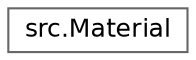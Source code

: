 digraph "Graphical Class Hierarchy"
{
 // LATEX_PDF_SIZE
  bgcolor="transparent";
  edge [fontname=Helvetica,fontsize=12,labelfontname=Helvetica,labelfontsize=10];
  node [fontname=Helvetica,fontsize=12,shape=box,height=0.2,width=0.4];
  rankdir="LR";
  Node0 [id="Node000000",label="src.Material",height=0.2,width=0.4,color="grey40", fillcolor="white", style="filled",URL="$classsrc_1_1_material.html",tooltip="The class Material represents a material used in processes, with attributes such as ID,..."];
}
